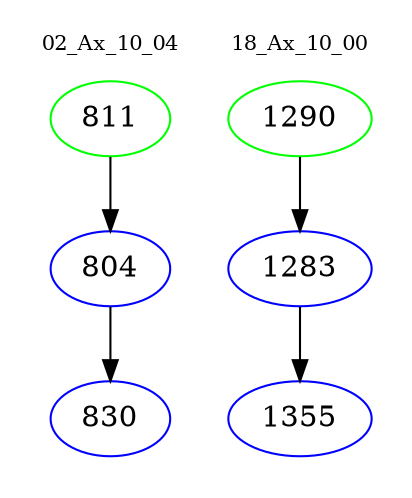 digraph{
subgraph cluster_0 {
color = white
label = "02_Ax_10_04";
fontsize=10;
T0_811 [label="811", color="green"]
T0_811 -> T0_804 [color="black"]
T0_804 [label="804", color="blue"]
T0_804 -> T0_830 [color="black"]
T0_830 [label="830", color="blue"]
}
subgraph cluster_1 {
color = white
label = "18_Ax_10_00";
fontsize=10;
T1_1290 [label="1290", color="green"]
T1_1290 -> T1_1283 [color="black"]
T1_1283 [label="1283", color="blue"]
T1_1283 -> T1_1355 [color="black"]
T1_1355 [label="1355", color="blue"]
}
}
